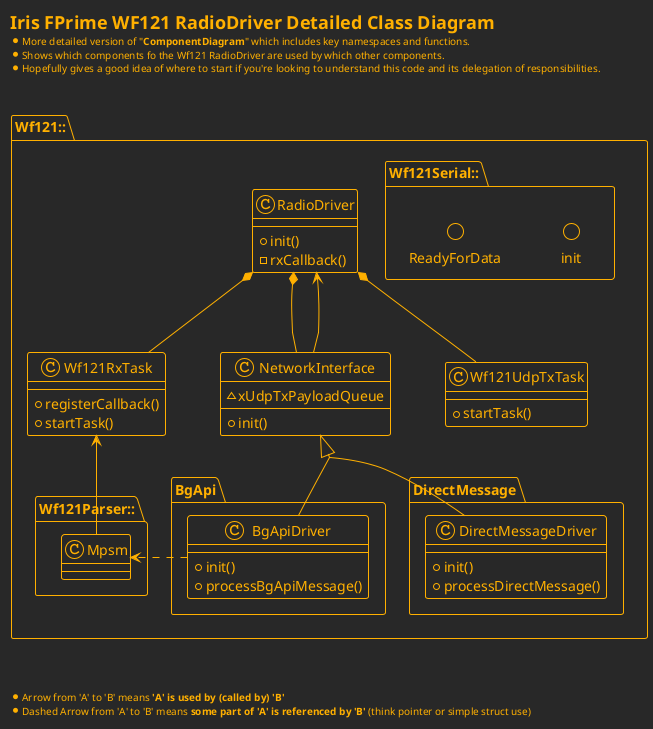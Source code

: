 @startuml Iris FPrime WF121 RadioDriver Detailed Class Diagram

' ! TODO: [CWC] Finish documenting when done (🤡)

!theme crt-amber

skinparam DefaultTextAlignment left
skinparam groupInheritance 2

left header
= <b>Iris FPrime WF121 RadioDriver Detailed Class Diagram</b>
* More detailed version of "**ComponentDiagram**" which includes key namespaces and functions.
* Shows which components fo the Wf121 RadioDriver are used by which other components.
* Hopefully gives a good idea of where to start if you're looking to understand this code and its delegation of responsibilities.


endheader

namespace "Wf121::" as Wf121 {


    RadioDriver *-- NetworkInterface
    RadioDriver *-- RxTask
    RadioDriver *-- UdpTxTask

    class RadioDriver {
        + init()
        - rxCallback()
    }

    class "Wf121RxTask" as RxTask {
        + registerCallback()
        + startTask()
    }
    class "Wf121UdpTxTask" as UdpTxTask {
        + startTask()
    }


    NetworkInterface <|-down- DirectMessage.DirectMessageDriver
    NetworkInterface <|-down- BgApi.BgApiDriver
    class NetworkInterface {
        ~xUdpTxPayloadQueue
        + init()
    }

    namespace "BgApi::" as BgApi {
        class BgApiDriver {
            + init()
            + processBgApiMessage()
        }
    }

    namespace "DirectMessage::" as DirectMessage {
        class DirectMessageDriver {
            + init()
            + processDirectMessage()
        }
    }



    namespace "Wf121Parser::" as Wf121Parser {
        class Mpsm {

        }
    }




    namespace "Wf121Serial::" as SerialInterface {
        () init
        () ReadyForData
    }


    Wf121Parser.Mpsm -up-> RxTask
    ' SerialInterface -up-> RadioDriver

    NetworkInterface.xUdpTxPayloadQueue .right.> UdpTxTask

    ' SerialInterface -up-> RxTask
    ' SerialInterface -up-> UdpTxTask

    NetworkInterface -up-> RadioDriver

    BgApi.BgApiDriver .right.> Wf121Parser.Mpsm

}




' component RadioDriver
' component "Wf121Serial::" as SerialInterface
' component "Wf121UdpTxTask" as UdpTxTask
' component "Wf121RxTask" as RxTask
' component "Wf121Parser::Mpsm" as Mpsm
' component NetworkInterface
' component "BgApi::BgApiDriver" as BgApiDriver
' component "DirectMessageDriver::DirectMessageDriver" as DirectMessageDriver

' UdpTxTask -up-> RadioDriver
' RxTask <-up-> RadioDriver
' Mpsm -up-> RxTask
' SerialInterface -up-> RadioDriver

' NetworkInterface .right.> UdpTxTask

' SerialInterface -up-> RxTask
' SerialInterface -up-> UdpTxTask

' NetworkInterface -up-> RadioDriver
' BgApiDriver -up-> NetworkInterface
' DirectMessageDriver -up-> NetworkInterface

' BgApiDriver .right.> Mpsm

left footer "\n\n\n* Arrow from 'A' to 'B' means **'A' is used by (called by) 'B'** \n* Dashed Arrow from 'A' to 'B' means **some part of 'A' is referenced by 'B'** (think pointer or simple struct use)"
@enduml